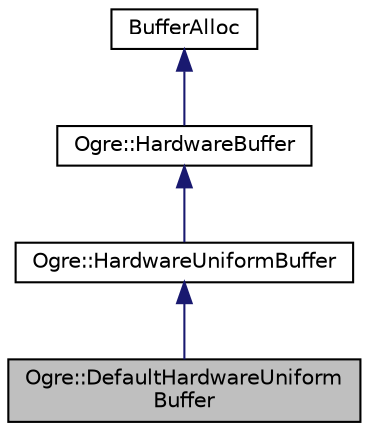 digraph "Ogre::DefaultHardwareUniformBuffer"
{
  bgcolor="transparent";
  edge [fontname="Helvetica",fontsize="10",labelfontname="Helvetica",labelfontsize="10"];
  node [fontname="Helvetica",fontsize="10",shape=record];
  Node0 [label="Ogre::DefaultHardwareUniform\lBuffer",height=0.2,width=0.4,color="black", fillcolor="grey75", style="filled", fontcolor="black"];
  Node1 -> Node0 [dir="back",color="midnightblue",fontsize="10",style="solid",fontname="Helvetica"];
  Node1 [label="Ogre::HardwareUniformBuffer",height=0.2,width=0.4,color="black",URL="$class_ogre_1_1_hardware_uniform_buffer.html",tooltip="Specialisation of HardwareBuffer for a uniform buffer. "];
  Node2 -> Node1 [dir="back",color="midnightblue",fontsize="10",style="solid",fontname="Helvetica"];
  Node2 [label="Ogre::HardwareBuffer",height=0.2,width=0.4,color="black",URL="$class_ogre_1_1_hardware_buffer.html",tooltip="Abstract class defining common features of hardware buffers. "];
  Node3 -> Node2 [dir="back",color="midnightblue",fontsize="10",style="solid",fontname="Helvetica"];
  Node3 [label="BufferAlloc",height=0.2,width=0.4,color="black",URL="$class_ogre_1_1_allocated_object.html"];
}
